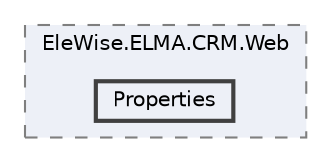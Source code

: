 digraph "Web/Modules/EleWise.ELMA.CRM.Web/Properties"
{
 // LATEX_PDF_SIZE
  bgcolor="transparent";
  edge [fontname=Helvetica,fontsize=10,labelfontname=Helvetica,labelfontsize=10];
  node [fontname=Helvetica,fontsize=10,shape=box,height=0.2,width=0.4];
  compound=true
  subgraph clusterdir_4fb32d53c93fcd68829c576cb877833d {
    graph [ bgcolor="#edf0f7", pencolor="grey50", label="EleWise.ELMA.CRM.Web", fontname=Helvetica,fontsize=10 style="filled,dashed", URL="dir_4fb32d53c93fcd68829c576cb877833d.html",tooltip=""]
  dir_7144772a5d6b6ae9a41341d049833c7b [label="Properties", fillcolor="#edf0f7", color="grey25", style="filled,bold", URL="dir_7144772a5d6b6ae9a41341d049833c7b.html",tooltip=""];
  }
}
